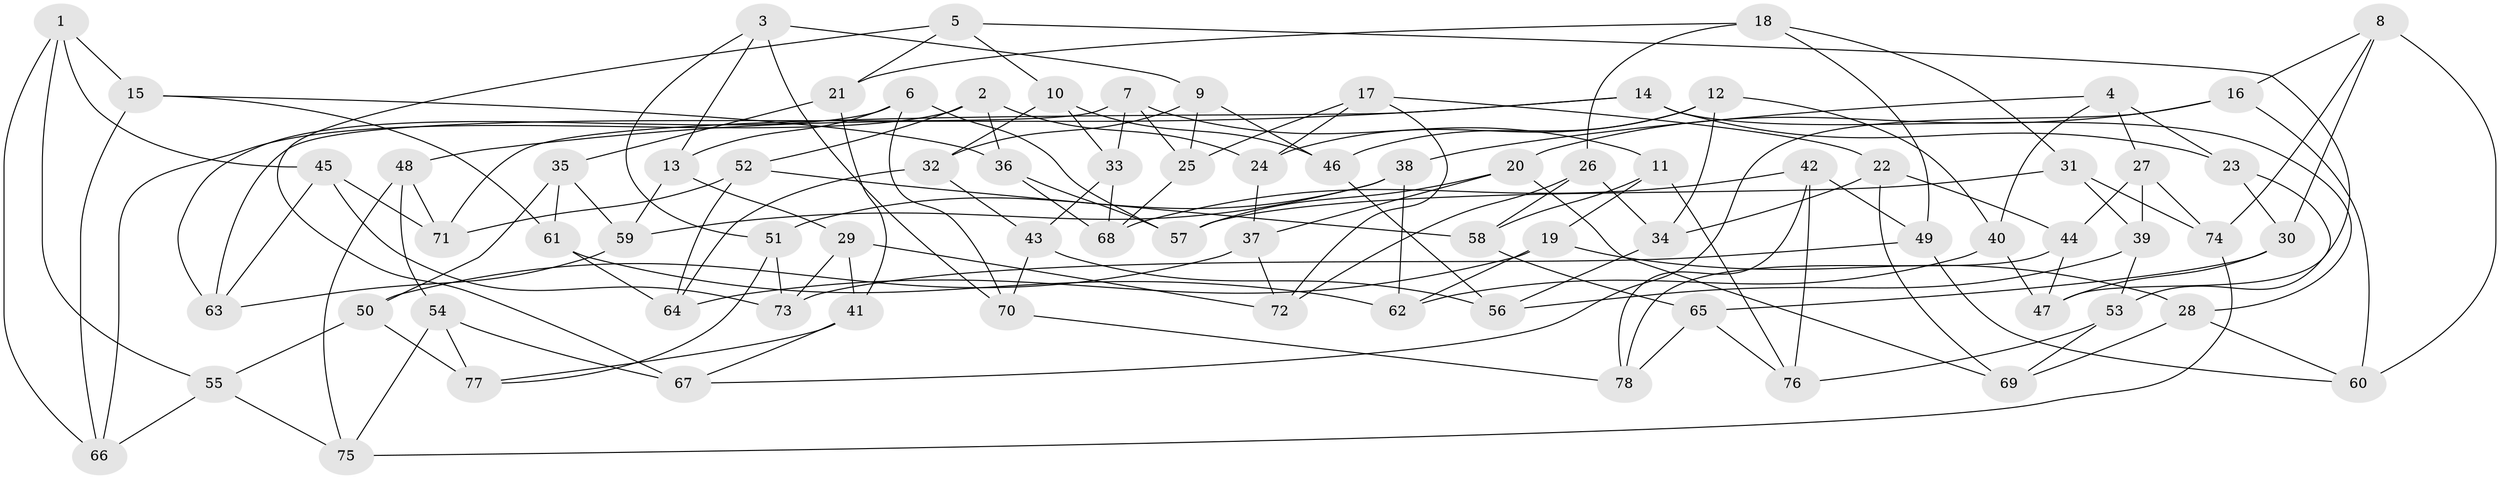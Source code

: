 // coarse degree distribution, {9: 0.03571428571428571, 4: 0.7857142857142857, 3: 0.10714285714285714, 7: 0.03571428571428571, 8: 0.017857142857142856, 10: 0.017857142857142856}
// Generated by graph-tools (version 1.1) at 2025/53/03/04/25 22:53:55]
// undirected, 78 vertices, 156 edges
graph export_dot {
  node [color=gray90,style=filled];
  1;
  2;
  3;
  4;
  5;
  6;
  7;
  8;
  9;
  10;
  11;
  12;
  13;
  14;
  15;
  16;
  17;
  18;
  19;
  20;
  21;
  22;
  23;
  24;
  25;
  26;
  27;
  28;
  29;
  30;
  31;
  32;
  33;
  34;
  35;
  36;
  37;
  38;
  39;
  40;
  41;
  42;
  43;
  44;
  45;
  46;
  47;
  48;
  49;
  50;
  51;
  52;
  53;
  54;
  55;
  56;
  57;
  58;
  59;
  60;
  61;
  62;
  63;
  64;
  65;
  66;
  67;
  68;
  69;
  70;
  71;
  72;
  73;
  74;
  75;
  76;
  77;
  78;
  1 -- 15;
  1 -- 45;
  1 -- 66;
  1 -- 55;
  2 -- 36;
  2 -- 66;
  2 -- 52;
  2 -- 24;
  3 -- 70;
  3 -- 51;
  3 -- 13;
  3 -- 9;
  4 -- 27;
  4 -- 23;
  4 -- 40;
  4 -- 38;
  5 -- 10;
  5 -- 67;
  5 -- 47;
  5 -- 21;
  6 -- 63;
  6 -- 57;
  6 -- 13;
  6 -- 70;
  7 -- 63;
  7 -- 33;
  7 -- 11;
  7 -- 25;
  8 -- 30;
  8 -- 60;
  8 -- 16;
  8 -- 74;
  9 -- 46;
  9 -- 25;
  9 -- 32;
  10 -- 46;
  10 -- 32;
  10 -- 33;
  11 -- 76;
  11 -- 19;
  11 -- 58;
  12 -- 46;
  12 -- 24;
  12 -- 40;
  12 -- 34;
  13 -- 29;
  13 -- 59;
  14 -- 48;
  14 -- 23;
  14 -- 28;
  14 -- 71;
  15 -- 36;
  15 -- 66;
  15 -- 61;
  16 -- 20;
  16 -- 67;
  16 -- 60;
  17 -- 24;
  17 -- 25;
  17 -- 22;
  17 -- 72;
  18 -- 49;
  18 -- 21;
  18 -- 26;
  18 -- 31;
  19 -- 62;
  19 -- 28;
  19 -- 64;
  20 -- 37;
  20 -- 69;
  20 -- 57;
  21 -- 35;
  21 -- 41;
  22 -- 69;
  22 -- 34;
  22 -- 44;
  23 -- 30;
  23 -- 53;
  24 -- 37;
  25 -- 68;
  26 -- 58;
  26 -- 72;
  26 -- 34;
  27 -- 39;
  27 -- 74;
  27 -- 44;
  28 -- 69;
  28 -- 60;
  29 -- 41;
  29 -- 73;
  29 -- 72;
  30 -- 65;
  30 -- 47;
  31 -- 57;
  31 -- 39;
  31 -- 74;
  32 -- 43;
  32 -- 64;
  33 -- 43;
  33 -- 68;
  34 -- 56;
  35 -- 50;
  35 -- 59;
  35 -- 61;
  36 -- 57;
  36 -- 68;
  37 -- 50;
  37 -- 72;
  38 -- 59;
  38 -- 62;
  38 -- 51;
  39 -- 53;
  39 -- 56;
  40 -- 62;
  40 -- 47;
  41 -- 77;
  41 -- 67;
  42 -- 68;
  42 -- 76;
  42 -- 78;
  42 -- 49;
  43 -- 56;
  43 -- 70;
  44 -- 78;
  44 -- 47;
  45 -- 73;
  45 -- 63;
  45 -- 71;
  46 -- 56;
  48 -- 71;
  48 -- 75;
  48 -- 54;
  49 -- 73;
  49 -- 60;
  50 -- 55;
  50 -- 77;
  51 -- 73;
  51 -- 77;
  52 -- 64;
  52 -- 71;
  52 -- 58;
  53 -- 69;
  53 -- 76;
  54 -- 77;
  54 -- 75;
  54 -- 67;
  55 -- 66;
  55 -- 75;
  58 -- 65;
  59 -- 63;
  61 -- 64;
  61 -- 62;
  65 -- 78;
  65 -- 76;
  70 -- 78;
  74 -- 75;
}

